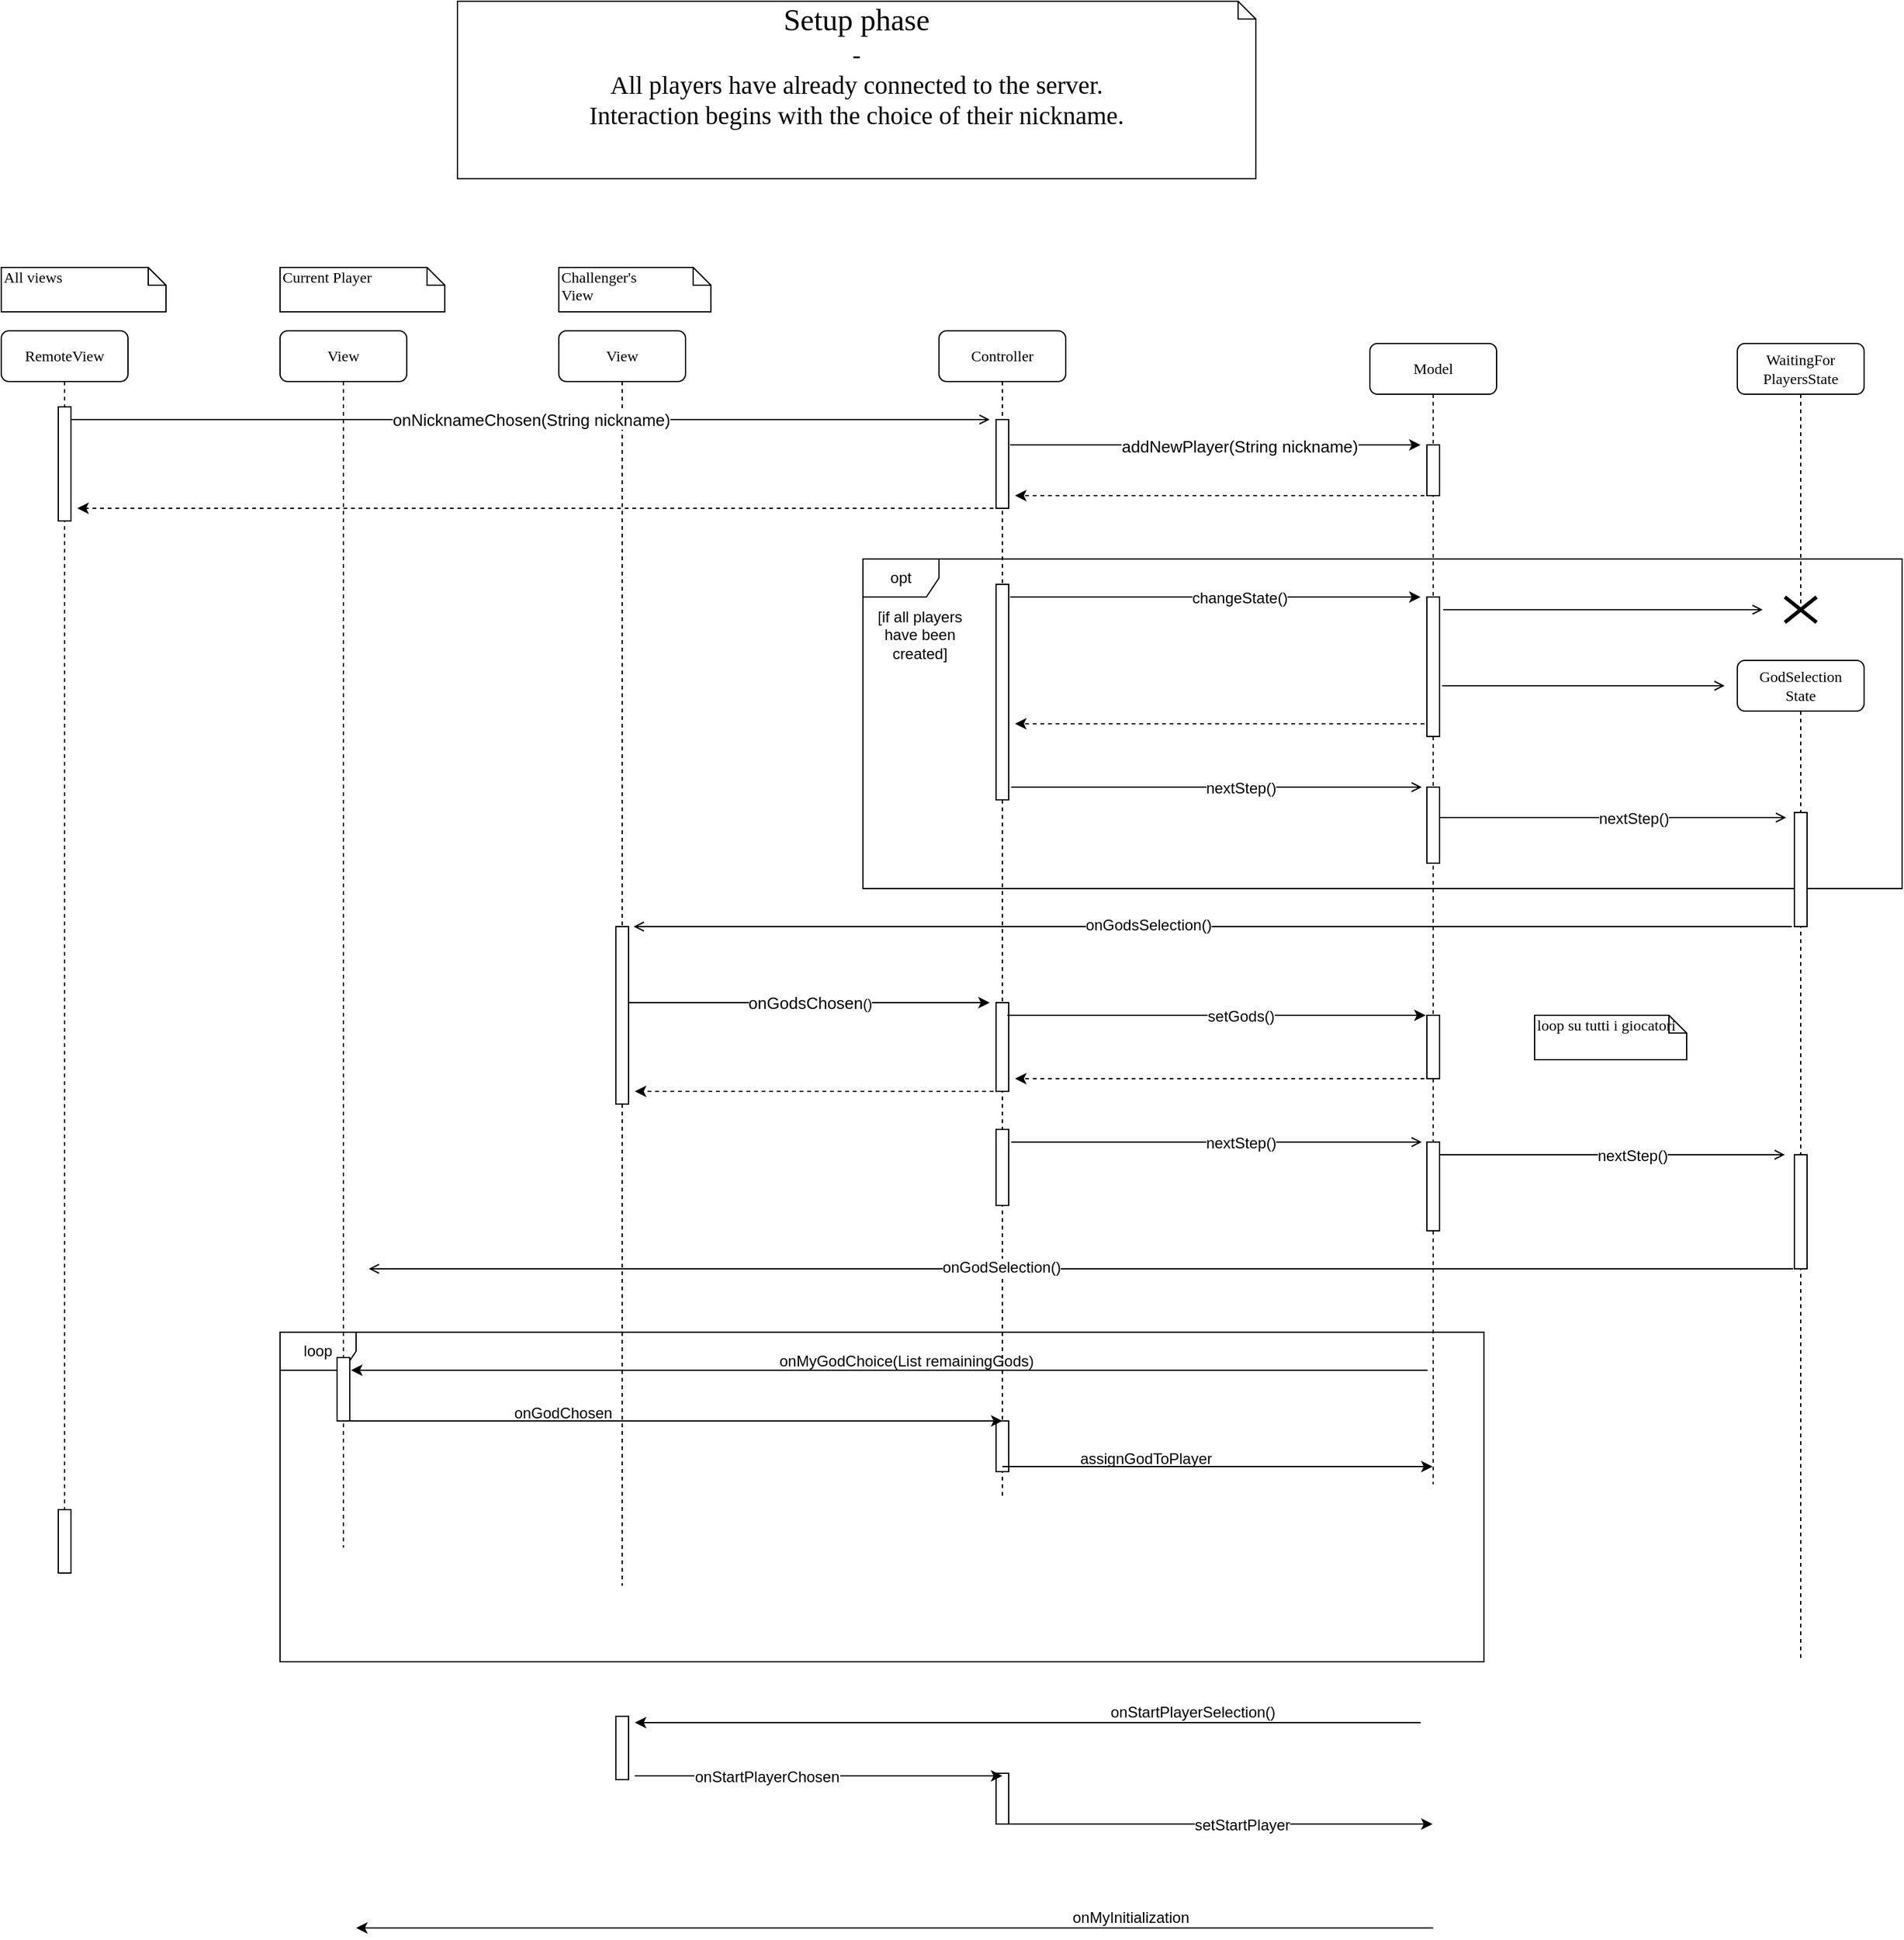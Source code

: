 <mxfile version="12.9.11" type="github">
  <diagram name="Page-1" id="13e1069c-82ec-6db2-03f1-153e76fe0fe0">
    <mxGraphModel dx="2700" dy="1988" grid="1" gridSize="10" guides="1" tooltips="1" connect="1" arrows="1" fold="1" page="1" pageScale="1" pageWidth="1100" pageHeight="850" background="#ffffff" math="0" shadow="0">
      <root>
        <mxCell id="0" />
        <mxCell id="1" parent="0" />
        <mxCell id="uwJSFORp2KSvlfQg615l-36" value="opt" style="shape=umlFrame;whiteSpace=wrap;html=1;" vertex="1" parent="1">
          <mxGeometry x="500" y="260" width="820" height="260" as="geometry" />
        </mxCell>
        <mxCell id="bR7B5GUu6-PVGY3v24WB-23" value="loop" style="shape=umlFrame;whiteSpace=wrap;html=1;" parent="1" vertex="1">
          <mxGeometry x="40" y="870" width="950" height="260" as="geometry" />
        </mxCell>
        <mxCell id="7baba1c4bc27f4b0-2" value="Controller" style="shape=umlLifeline;perimeter=lifelinePerimeter;whiteSpace=wrap;html=1;container=1;collapsible=0;recursiveResize=0;outlineConnect=0;rounded=1;shadow=0;comic=0;labelBackgroundColor=none;strokeWidth=1;fontFamily=Verdana;fontSize=12;align=center;connectable=0;allowArrows=0;" parent="1" vertex="1">
          <mxGeometry x="560" y="80" width="100" height="920" as="geometry" />
        </mxCell>
        <mxCell id="7baba1c4bc27f4b0-10" value="" style="html=1;points=[];perimeter=orthogonalPerimeter;rounded=0;shadow=0;comic=0;labelBackgroundColor=none;strokeWidth=1;fontFamily=Verdana;fontSize=12;align=center;connectable=0;allowArrows=0;" parent="7baba1c4bc27f4b0-2" vertex="1">
          <mxGeometry x="45" y="530" width="10" height="70" as="geometry" />
        </mxCell>
        <mxCell id="EFjnWQs_vYdncTiCEljQ-16" value="" style="html=1;points=[];perimeter=orthogonalPerimeter;rounded=0;shadow=0;comic=0;labelBackgroundColor=none;strokeWidth=1;fontFamily=Verdana;fontSize=12;align=center;connectable=0;allowArrows=0;" parent="7baba1c4bc27f4b0-2" vertex="1">
          <mxGeometry x="45" y="1138" width="10" height="40" as="geometry" />
        </mxCell>
        <mxCell id="bR7B5GUu6-PVGY3v24WB-7" value="" style="html=1;points=[];perimeter=orthogonalPerimeter;rounded=0;shadow=0;comic=0;labelBackgroundColor=none;strokeWidth=1;fontFamily=Verdana;fontSize=12;align=center;connectable=0;allowArrows=0;" parent="7baba1c4bc27f4b0-2" vertex="1">
          <mxGeometry x="45" y="860" width="10" height="40" as="geometry" />
        </mxCell>
        <mxCell id="uwJSFORp2KSvlfQg615l-4" value="" style="html=1;points=[];perimeter=orthogonalPerimeter;rounded=0;shadow=0;comic=0;labelBackgroundColor=none;strokeWidth=1;fontFamily=Verdana;fontSize=12;align=center;connectable=0;allowArrows=0;" vertex="1" parent="7baba1c4bc27f4b0-2">
          <mxGeometry x="45" y="70" width="10" height="70" as="geometry" />
        </mxCell>
        <mxCell id="uwJSFORp2KSvlfQg615l-16" value="" style="html=1;points=[];perimeter=orthogonalPerimeter;rounded=0;shadow=0;comic=0;labelBackgroundColor=none;strokeWidth=1;fontFamily=Verdana;fontSize=12;align=center;connectable=0;allowArrows=0;" vertex="1" parent="7baba1c4bc27f4b0-2">
          <mxGeometry x="45" y="200" width="10" height="170" as="geometry" />
        </mxCell>
        <mxCell id="uwJSFORp2KSvlfQg615l-43" value="" style="html=1;points=[];perimeter=orthogonalPerimeter;rounded=0;shadow=0;comic=0;labelBackgroundColor=none;strokeWidth=1;fontFamily=Verdana;fontSize=12;align=center;connectable=0;allowArrows=0;" vertex="1" parent="7baba1c4bc27f4b0-2">
          <mxGeometry x="45" y="630" width="10" height="60" as="geometry" />
        </mxCell>
        <mxCell id="7baba1c4bc27f4b0-3" value="Model" style="shape=umlLifeline;perimeter=lifelinePerimeter;whiteSpace=wrap;html=1;container=1;collapsible=0;recursiveResize=0;outlineConnect=0;rounded=1;shadow=0;comic=0;labelBackgroundColor=none;strokeWidth=1;fontFamily=Verdana;fontSize=12;align=center;" parent="1" vertex="1">
          <mxGeometry x="900" y="90" width="100" height="900" as="geometry" />
        </mxCell>
        <mxCell id="7baba1c4bc27f4b0-13" value="" style="html=1;points=[];perimeter=orthogonalPerimeter;rounded=0;shadow=0;comic=0;labelBackgroundColor=none;strokeWidth=1;fontFamily=Verdana;fontSize=12;align=center;" parent="7baba1c4bc27f4b0-3" vertex="1">
          <mxGeometry x="45" y="530" width="10" height="50" as="geometry" />
        </mxCell>
        <mxCell id="uwJSFORp2KSvlfQg615l-13" value="" style="html=1;points=[];perimeter=orthogonalPerimeter;rounded=0;shadow=0;comic=0;labelBackgroundColor=none;strokeWidth=1;fontFamily=Verdana;fontSize=12;align=center;connectable=0;allowArrows=0;" vertex="1" parent="7baba1c4bc27f4b0-3">
          <mxGeometry x="45" y="200" width="10" height="110" as="geometry" />
        </mxCell>
        <mxCell id="uwJSFORp2KSvlfQg615l-20" value="" style="html=1;points=[];perimeter=orthogonalPerimeter;rounded=0;shadow=0;comic=0;labelBackgroundColor=none;strokeWidth=1;fontFamily=Verdana;fontSize=12;align=center;connectable=0;allowArrows=0;" vertex="1" parent="7baba1c4bc27f4b0-3">
          <mxGeometry x="45" y="80" width="10" height="40" as="geometry" />
        </mxCell>
        <mxCell id="uwJSFORp2KSvlfQg615l-29" value="" style="html=1;points=[];perimeter=orthogonalPerimeter;rounded=0;shadow=0;comic=0;labelBackgroundColor=none;strokeWidth=1;fontFamily=Verdana;fontSize=12;align=center;connectable=0;allowArrows=0;" vertex="1" parent="7baba1c4bc27f4b0-3">
          <mxGeometry x="45" y="350" width="10" height="60" as="geometry" />
        </mxCell>
        <mxCell id="uwJSFORp2KSvlfQg615l-44" value="" style="html=1;points=[];perimeter=orthogonalPerimeter;rounded=0;shadow=0;comic=0;labelBackgroundColor=none;strokeWidth=1;fontFamily=Verdana;fontSize=12;align=center;connectable=0;allowArrows=0;" vertex="1" parent="7baba1c4bc27f4b0-3">
          <mxGeometry x="45" y="630" width="10" height="70" as="geometry" />
        </mxCell>
        <mxCell id="7baba1c4bc27f4b0-8" value="RemoteView" style="shape=umlLifeline;perimeter=lifelinePerimeter;whiteSpace=wrap;html=1;container=1;collapsible=0;recursiveResize=0;outlineConnect=0;rounded=1;shadow=0;comic=0;labelBackgroundColor=none;strokeWidth=1;fontFamily=Verdana;fontSize=12;align=center;connectable=0;allowArrows=0;" parent="1" vertex="1">
          <mxGeometry x="-180" y="80" width="100" height="960" as="geometry" />
        </mxCell>
        <mxCell id="bR7B5GUu6-PVGY3v24WB-14" value="" style="html=1;points=[];perimeter=orthogonalPerimeter;rounded=0;shadow=0;comic=0;labelBackgroundColor=none;strokeWidth=1;fontFamily=Verdana;fontSize=12;align=center;connectable=0;allowArrows=0;" parent="7baba1c4bc27f4b0-8" vertex="1">
          <mxGeometry x="45" y="930" width="10" height="50" as="geometry" />
        </mxCell>
        <mxCell id="uwJSFORp2KSvlfQg615l-1" value="" style="html=1;points=[];perimeter=orthogonalPerimeter;rounded=0;shadow=0;comic=0;labelBackgroundColor=none;strokeWidth=1;fontFamily=Verdana;fontSize=12;align=center;connectable=0;allowArrows=0;" vertex="1" parent="7baba1c4bc27f4b0-8">
          <mxGeometry x="45" y="60" width="10" height="90" as="geometry" />
        </mxCell>
        <mxCell id="7baba1c4bc27f4b0-40" value="All views" style="shape=note;whiteSpace=wrap;html=1;size=14;verticalAlign=top;align=left;spacingTop=-6;rounded=0;shadow=0;comic=0;labelBackgroundColor=none;strokeWidth=1;fontFamily=Verdana;fontSize=12" parent="1" vertex="1">
          <mxGeometry x="-180" y="30" width="130" height="35" as="geometry" />
        </mxCell>
        <mxCell id="EFjnWQs_vYdncTiCEljQ-4" value="View" style="shape=umlLifeline;perimeter=lifelinePerimeter;whiteSpace=wrap;html=1;container=1;collapsible=0;recursiveResize=0;outlineConnect=0;rounded=1;shadow=0;comic=0;labelBackgroundColor=none;strokeWidth=1;fontFamily=Verdana;fontSize=12;align=center;connectable=0;allowArrows=0;" parent="1" vertex="1">
          <mxGeometry x="260" y="80" width="100" height="990" as="geometry" />
        </mxCell>
        <mxCell id="uwJSFORp2KSvlfQg615l-35" value="" style="html=1;points=[];perimeter=orthogonalPerimeter;rounded=0;shadow=0;comic=0;labelBackgroundColor=none;strokeWidth=1;fontFamily=Verdana;fontSize=12;align=center;connectable=0;allowArrows=0;" vertex="1" parent="EFjnWQs_vYdncTiCEljQ-4">
          <mxGeometry x="45" y="470" width="10" height="140" as="geometry" />
        </mxCell>
        <mxCell id="uwJSFORp2KSvlfQg615l-40" value="" style="endArrow=classic;html=1;dashed=1;" edge="1" parent="EFjnWQs_vYdncTiCEljQ-4">
          <mxGeometry width="50" height="50" relative="1" as="geometry">
            <mxPoint x="343" y="140.0" as="sourcePoint" />
            <mxPoint x="-380" y="140" as="targetPoint" />
          </mxGeometry>
        </mxCell>
        <mxCell id="EFjnWQs_vYdncTiCEljQ-6" value="&lt;div&gt;Challenger&#39;s&lt;/div&gt;&lt;div&gt;View&lt;/div&gt;" style="shape=note;whiteSpace=wrap;html=1;size=14;verticalAlign=top;align=left;spacingTop=-6;rounded=0;shadow=0;comic=0;labelBackgroundColor=none;strokeWidth=1;fontFamily=Verdana;fontSize=12" parent="1" vertex="1">
          <mxGeometry x="260" y="30" width="120" height="35" as="geometry" />
        </mxCell>
        <mxCell id="EFjnWQs_vYdncTiCEljQ-7" value="&lt;div style=&quot;font-size: 20px&quot;&gt;&lt;font style=&quot;font-size: 24px&quot;&gt;Setup phase&lt;/font&gt;&lt;/div&gt;&lt;div style=&quot;font-size: 20px&quot;&gt;&lt;font style=&quot;font-size: 20px&quot;&gt;-&lt;/font&gt;&lt;/div&gt;&lt;div&gt;&lt;font style=&quot;font-size: 20px&quot;&gt;All players have already connected to the server.&lt;/font&gt;&lt;/div&gt;&lt;div&gt;&lt;font style=&quot;font-size: 20px&quot;&gt;Interaction begins with the choice of their nickname.&lt;/font&gt;&lt;/div&gt;" style="shape=note;whiteSpace=wrap;html=1;size=14;verticalAlign=top;align=center;spacingTop=-6;rounded=0;shadow=0;comic=0;labelBackgroundColor=none;strokeWidth=1;fontFamily=Verdana;fontSize=12" parent="1" vertex="1">
          <mxGeometry x="180" y="-180" width="630" height="140" as="geometry" />
        </mxCell>
        <mxCell id="EFjnWQs_vYdncTiCEljQ-8" value="&lt;font style=&quot;font-size: 13px&quot;&gt;onGodsChosen&lt;/font&gt;()" style="endArrow=classic;html=1;" parent="1" edge="1">
          <mxGeometry width="50" height="50" relative="1" as="geometry">
            <mxPoint x="315" y="610" as="sourcePoint" />
            <mxPoint x="600" y="610" as="targetPoint" />
          </mxGeometry>
        </mxCell>
        <mxCell id="EFjnWQs_vYdncTiCEljQ-10" value="" style="endArrow=classic;html=1;" parent="1" edge="1">
          <mxGeometry width="50" height="50" relative="1" as="geometry">
            <mxPoint x="614" y="620" as="sourcePoint" />
            <mxPoint x="944" y="620" as="targetPoint" />
          </mxGeometry>
        </mxCell>
        <mxCell id="EFjnWQs_vYdncTiCEljQ-12" value="setGods()" style="text;html=1;align=center;verticalAlign=middle;resizable=0;points=[];labelBackgroundColor=#ffffff;" parent="EFjnWQs_vYdncTiCEljQ-10" vertex="1" connectable="0">
          <mxGeometry x="0.113" y="-1" relative="1" as="geometry">
            <mxPoint as="offset" />
          </mxGeometry>
        </mxCell>
        <mxCell id="EFjnWQs_vYdncTiCEljQ-13" value="" style="endArrow=classic;html=1;" parent="1" edge="1">
          <mxGeometry width="50" height="50" relative="1" as="geometry">
            <mxPoint x="320" y="1220" as="sourcePoint" />
            <mxPoint x="610" y="1220" as="targetPoint" />
          </mxGeometry>
        </mxCell>
        <mxCell id="EFjnWQs_vYdncTiCEljQ-15" value="onStartPlayerChosen" style="text;html=1;align=center;verticalAlign=middle;resizable=0;points=[];labelBackgroundColor=#ffffff;" parent="EFjnWQs_vYdncTiCEljQ-13" vertex="1" connectable="0">
          <mxGeometry x="-0.283" y="-1" relative="1" as="geometry">
            <mxPoint as="offset" />
          </mxGeometry>
        </mxCell>
        <mxCell id="bR7B5GUu6-PVGY3v24WB-1" value="" style="endArrow=classic;html=1;" parent="1" edge="1">
          <mxGeometry width="50" height="50" relative="1" as="geometry">
            <mxPoint x="610" y="1258" as="sourcePoint" />
            <mxPoint x="949.5" y="1258" as="targetPoint" />
          </mxGeometry>
        </mxCell>
        <mxCell id="bR7B5GUu6-PVGY3v24WB-2" value="setStartPlayer" style="text;html=1;align=center;verticalAlign=middle;resizable=0;points=[];labelBackgroundColor=#ffffff;" parent="bR7B5GUu6-PVGY3v24WB-1" vertex="1" connectable="0">
          <mxGeometry x="0.113" y="-1" relative="1" as="geometry">
            <mxPoint as="offset" />
          </mxGeometry>
        </mxCell>
        <mxCell id="bR7B5GUu6-PVGY3v24WB-4" value="" style="endArrow=classic;html=1;" parent="1" edge="1">
          <mxGeometry width="50" height="50" relative="1" as="geometry">
            <mxPoint x="945.5" y="900" as="sourcePoint" />
            <mxPoint x="96" y="900" as="targetPoint" />
          </mxGeometry>
        </mxCell>
        <mxCell id="bR7B5GUu6-PVGY3v24WB-5" value="onMyGodChoice(List remainingGods)" style="text;html=1;align=center;verticalAlign=middle;resizable=0;points=[];" parent="bR7B5GUu6-PVGY3v24WB-4" vertex="1" connectable="0">
          <mxGeometry x="-0.123" y="1" relative="1" as="geometry">
            <mxPoint x="-39" y="-8" as="offset" />
          </mxGeometry>
        </mxCell>
        <mxCell id="bR7B5GUu6-PVGY3v24WB-6" value="" style="endArrow=classic;html=1;" parent="1" edge="1">
          <mxGeometry width="50" height="50" relative="1" as="geometry">
            <mxPoint x="90" y="940" as="sourcePoint" />
            <mxPoint x="610" y="940" as="targetPoint" />
          </mxGeometry>
        </mxCell>
        <mxCell id="bR7B5GUu6-PVGY3v24WB-8" value="onGodChosen" style="text;html=1;align=center;verticalAlign=middle;resizable=0;points=[];" parent="bR7B5GUu6-PVGY3v24WB-6" vertex="1" connectable="0">
          <mxGeometry x="-0.336" y="4" relative="1" as="geometry">
            <mxPoint y="-2" as="offset" />
          </mxGeometry>
        </mxCell>
        <mxCell id="bR7B5GUu6-PVGY3v24WB-9" value="" style="endArrow=classic;html=1;" parent="1" edge="1">
          <mxGeometry width="50" height="50" relative="1" as="geometry">
            <mxPoint x="610" y="976" as="sourcePoint" />
            <mxPoint x="949.5" y="976" as="targetPoint" />
          </mxGeometry>
        </mxCell>
        <mxCell id="bR7B5GUu6-PVGY3v24WB-10" value="assignGodToPlayer" style="text;html=1;align=center;verticalAlign=middle;resizable=0;points=[];" parent="bR7B5GUu6-PVGY3v24WB-9" vertex="1" connectable="0">
          <mxGeometry x="-0.336" y="4" relative="1" as="geometry">
            <mxPoint y="-2" as="offset" />
          </mxGeometry>
        </mxCell>
        <mxCell id="bR7B5GUu6-PVGY3v24WB-11" value="" style="html=1;points=[];perimeter=orthogonalPerimeter;rounded=0;shadow=0;comic=0;labelBackgroundColor=none;strokeWidth=1;fontFamily=Verdana;fontSize=12;align=center;connectable=0;allowArrows=0;" parent="1" vertex="1">
          <mxGeometry x="305" y="1173" width="10" height="50" as="geometry" />
        </mxCell>
        <mxCell id="bR7B5GUu6-PVGY3v24WB-12" value="" style="endArrow=classic;html=1;" parent="1" edge="1">
          <mxGeometry width="50" height="50" relative="1" as="geometry">
            <mxPoint x="940" y="1178" as="sourcePoint" />
            <mxPoint x="320" y="1178" as="targetPoint" />
          </mxGeometry>
        </mxCell>
        <mxCell id="bR7B5GUu6-PVGY3v24WB-25" value="onStartPlayerSelection()" style="text;html=1;align=center;verticalAlign=middle;resizable=0;points=[];" parent="bR7B5GUu6-PVGY3v24WB-12" vertex="1" connectable="0">
          <mxGeometry x="-0.423" y="-3" relative="1" as="geometry">
            <mxPoint x="-1" y="-5" as="offset" />
          </mxGeometry>
        </mxCell>
        <mxCell id="bR7B5GUu6-PVGY3v24WB-17" value="View" style="shape=umlLifeline;perimeter=lifelinePerimeter;whiteSpace=wrap;html=1;container=1;collapsible=0;recursiveResize=0;outlineConnect=0;rounded=1;shadow=0;comic=0;labelBackgroundColor=none;strokeWidth=1;fontFamily=Verdana;fontSize=12;align=center;connectable=0;allowArrows=0;" parent="1" vertex="1">
          <mxGeometry x="40" y="80" width="100" height="960" as="geometry" />
        </mxCell>
        <mxCell id="bR7B5GUu6-PVGY3v24WB-18" value="" style="html=1;points=[];perimeter=orthogonalPerimeter;rounded=0;shadow=0;comic=0;labelBackgroundColor=none;strokeWidth=1;fontFamily=Verdana;fontSize=12;align=center;connectable=0;allowArrows=0;" parent="bR7B5GUu6-PVGY3v24WB-17" vertex="1">
          <mxGeometry x="45" y="810" width="10" height="50" as="geometry" />
        </mxCell>
        <mxCell id="bR7B5GUu6-PVGY3v24WB-20" value="Current Player" style="shape=note;whiteSpace=wrap;html=1;size=14;verticalAlign=top;align=left;spacingTop=-6;rounded=0;shadow=0;comic=0;labelBackgroundColor=none;strokeWidth=1;fontFamily=Verdana;fontSize=12" parent="1" vertex="1">
          <mxGeometry x="40" y="30" width="130" height="35" as="geometry" />
        </mxCell>
        <mxCell id="bR7B5GUu6-PVGY3v24WB-24" value="loop su tutti i giocatori" style="shape=note;whiteSpace=wrap;html=1;size=14;verticalAlign=top;align=left;spacingTop=-6;rounded=0;shadow=0;comic=0;labelBackgroundColor=none;strokeWidth=1;fontFamily=Verdana;fontSize=12" parent="1" vertex="1">
          <mxGeometry x="1030" y="620" width="120" height="35" as="geometry" />
        </mxCell>
        <mxCell id="bR7B5GUu6-PVGY3v24WB-27" value="" style="endArrow=classic;html=1;" parent="1" edge="1">
          <mxGeometry width="50" height="50" relative="1" as="geometry">
            <mxPoint x="950" y="1340" as="sourcePoint" />
            <mxPoint x="100" y="1340" as="targetPoint" />
          </mxGeometry>
        </mxCell>
        <mxCell id="bR7B5GUu6-PVGY3v24WB-29" value="onMyInitialization" style="text;html=1;align=center;verticalAlign=middle;resizable=0;points=[];" parent="bR7B5GUu6-PVGY3v24WB-27" vertex="1" connectable="0">
          <mxGeometry x="-0.438" y="1" relative="1" as="geometry">
            <mxPoint y="-9" as="offset" />
          </mxGeometry>
        </mxCell>
        <mxCell id="uwJSFORp2KSvlfQg615l-2" value="&lt;font style=&quot;font-size: 13px&quot;&gt;onNicknameChosen(String nickname)&lt;/font&gt;" style="endArrow=open;html=1;endFill=0;" edge="1" parent="1">
          <mxGeometry width="50" height="50" relative="1" as="geometry">
            <mxPoint x="-125" y="150" as="sourcePoint" />
            <mxPoint x="600" y="150" as="targetPoint" />
          </mxGeometry>
        </mxCell>
        <mxCell id="uwJSFORp2KSvlfQg615l-6" value="" style="endArrow=classic;html=1;" edge="1" parent="1">
          <mxGeometry width="50" height="50" relative="1" as="geometry">
            <mxPoint x="616" y="170" as="sourcePoint" />
            <mxPoint x="940" y="170" as="targetPoint" />
          </mxGeometry>
        </mxCell>
        <mxCell id="uwJSFORp2KSvlfQg615l-7" value="&lt;font style=&quot;font-size: 13px&quot;&gt;addNewPlayer(String nickname)&lt;/font&gt;" style="text;html=1;align=center;verticalAlign=middle;resizable=0;points=[];labelBackgroundColor=#ffffff;" vertex="1" connectable="0" parent="uwJSFORp2KSvlfQg615l-6">
          <mxGeometry x="0.113" y="-1" relative="1" as="geometry">
            <mxPoint as="offset" />
          </mxGeometry>
        </mxCell>
        <mxCell id="uwJSFORp2KSvlfQg615l-17" value="" style="endArrow=classic;html=1;" edge="1" parent="1">
          <mxGeometry width="50" height="50" relative="1" as="geometry">
            <mxPoint x="616" y="290" as="sourcePoint" />
            <mxPoint x="940" y="290" as="targetPoint" />
          </mxGeometry>
        </mxCell>
        <mxCell id="uwJSFORp2KSvlfQg615l-18" value="changeState()" style="text;html=1;align=center;verticalAlign=middle;resizable=0;points=[];labelBackgroundColor=#ffffff;" vertex="1" connectable="0" parent="uwJSFORp2KSvlfQg615l-17">
          <mxGeometry x="0.113" y="-1" relative="1" as="geometry">
            <mxPoint as="offset" />
          </mxGeometry>
        </mxCell>
        <mxCell id="uwJSFORp2KSvlfQg615l-21" value="&lt;div&gt;GodSelection&lt;/div&gt;&lt;div&gt;State&lt;br&gt;&lt;/div&gt;" style="shape=umlLifeline;perimeter=lifelinePerimeter;whiteSpace=wrap;html=1;container=1;collapsible=0;recursiveResize=0;outlineConnect=0;rounded=1;shadow=0;comic=0;labelBackgroundColor=none;strokeWidth=1;fontFamily=Verdana;fontSize=12;align=center;connectable=0;allowArrows=0;" vertex="1" parent="1">
          <mxGeometry x="1190" y="340" width="100" height="790" as="geometry" />
        </mxCell>
        <mxCell id="uwJSFORp2KSvlfQg615l-30" value="" style="html=1;points=[];perimeter=orthogonalPerimeter;rounded=0;shadow=0;comic=0;labelBackgroundColor=none;strokeWidth=1;fontFamily=Verdana;fontSize=12;align=center;connectable=0;allowArrows=0;" vertex="1" parent="uwJSFORp2KSvlfQg615l-21">
          <mxGeometry x="45" y="120" width="10" height="90" as="geometry" />
        </mxCell>
        <mxCell id="uwJSFORp2KSvlfQg615l-49" value="" style="html=1;points=[];perimeter=orthogonalPerimeter;rounded=0;shadow=0;comic=0;labelBackgroundColor=none;strokeWidth=1;fontFamily=Verdana;fontSize=12;align=center;connectable=0;allowArrows=0;" vertex="1" parent="uwJSFORp2KSvlfQg615l-21">
          <mxGeometry x="45" y="390" width="10" height="90" as="geometry" />
        </mxCell>
        <mxCell id="uwJSFORp2KSvlfQg615l-22" value="" style="shape=umlDestroy;whiteSpace=wrap;html=1;strokeWidth=3;" vertex="1" parent="1">
          <mxGeometry x="1227.5" y="290" width="25" height="20" as="geometry" />
        </mxCell>
        <mxCell id="uwJSFORp2KSvlfQg615l-23" value="" style="endArrow=open;html=1;endFill=0;" edge="1" parent="1">
          <mxGeometry width="50" height="50" relative="1" as="geometry">
            <mxPoint x="958" y="300" as="sourcePoint" />
            <mxPoint x="1210" y="300" as="targetPoint" />
          </mxGeometry>
        </mxCell>
        <mxCell id="uwJSFORp2KSvlfQg615l-25" value="" style="endArrow=open;html=1;endFill=0;" edge="1" parent="1">
          <mxGeometry width="50" height="50" relative="1" as="geometry">
            <mxPoint x="957" y="360" as="sourcePoint" />
            <mxPoint x="1180" y="360" as="targetPoint" />
          </mxGeometry>
        </mxCell>
        <mxCell id="uwJSFORp2KSvlfQg615l-26" value="" style="endArrow=classic;html=1;dashed=1;" edge="1" parent="1">
          <mxGeometry width="50" height="50" relative="1" as="geometry">
            <mxPoint x="943" y="390" as="sourcePoint" />
            <mxPoint x="620" y="390" as="targetPoint" />
          </mxGeometry>
        </mxCell>
        <mxCell id="uwJSFORp2KSvlfQg615l-27" value="" style="endArrow=open;html=1;endFill=0;" edge="1" parent="1">
          <mxGeometry width="50" height="50" relative="1" as="geometry">
            <mxPoint x="617" y="440" as="sourcePoint" />
            <mxPoint x="941" y="440" as="targetPoint" />
          </mxGeometry>
        </mxCell>
        <mxCell id="uwJSFORp2KSvlfQg615l-28" value="nextStep()" style="text;html=1;align=center;verticalAlign=middle;resizable=0;points=[];labelBackgroundColor=#ffffff;" vertex="1" connectable="0" parent="uwJSFORp2KSvlfQg615l-27">
          <mxGeometry x="0.113" y="-1" relative="1" as="geometry">
            <mxPoint as="offset" />
          </mxGeometry>
        </mxCell>
        <mxCell id="uwJSFORp2KSvlfQg615l-31" value="" style="endArrow=open;html=1;endFill=0;" edge="1" parent="1">
          <mxGeometry width="50" height="50" relative="1" as="geometry">
            <mxPoint x="955.5" y="464" as="sourcePoint" />
            <mxPoint x="1228.5" y="464" as="targetPoint" />
          </mxGeometry>
        </mxCell>
        <mxCell id="uwJSFORp2KSvlfQg615l-32" value="nextStep()" style="text;html=1;align=center;verticalAlign=middle;resizable=0;points=[];labelBackgroundColor=#ffffff;" vertex="1" connectable="0" parent="uwJSFORp2KSvlfQg615l-31">
          <mxGeometry x="0.113" y="-1" relative="1" as="geometry">
            <mxPoint as="offset" />
          </mxGeometry>
        </mxCell>
        <mxCell id="uwJSFORp2KSvlfQg615l-33" value="" style="endArrow=open;html=1;endFill=0;" edge="1" parent="1">
          <mxGeometry width="50" height="50" relative="1" as="geometry">
            <mxPoint x="1233" y="550" as="sourcePoint" />
            <mxPoint x="319" y="550" as="targetPoint" />
          </mxGeometry>
        </mxCell>
        <mxCell id="uwJSFORp2KSvlfQg615l-34" value="onGodsSelection()" style="text;html=1;align=center;verticalAlign=middle;resizable=0;points=[];labelBackgroundColor=#ffffff;" vertex="1" connectable="0" parent="uwJSFORp2KSvlfQg615l-33">
          <mxGeometry x="0.113" y="-1" relative="1" as="geometry">
            <mxPoint as="offset" />
          </mxGeometry>
        </mxCell>
        <mxCell id="uwJSFORp2KSvlfQg615l-37" value="[if all players have been created]" style="text;html=1;strokeColor=none;fillColor=none;align=center;verticalAlign=middle;whiteSpace=wrap;rounded=0;" vertex="1" parent="1">
          <mxGeometry x="500" y="310" width="90" height="20" as="geometry" />
        </mxCell>
        <mxCell id="EFjnWQs_vYdncTiCEljQ-2" value="&lt;div&gt;WaitingFor&lt;/div&gt;&lt;div&gt;PlayersState&lt;br&gt;&lt;/div&gt;" style="shape=umlLifeline;perimeter=lifelinePerimeter;whiteSpace=wrap;html=1;container=1;collapsible=0;recursiveResize=0;outlineConnect=0;rounded=1;shadow=0;comic=0;labelBackgroundColor=none;strokeWidth=1;fontFamily=Verdana;fontSize=12;align=center;connectable=0;allowArrows=0;" parent="1" vertex="1">
          <mxGeometry x="1190" y="90" width="100" height="210" as="geometry" />
        </mxCell>
        <mxCell id="uwJSFORp2KSvlfQg615l-39" value="" style="endArrow=classic;html=1;dashed=1;" edge="1" parent="1">
          <mxGeometry width="50" height="50" relative="1" as="geometry">
            <mxPoint x="943" y="210" as="sourcePoint" />
            <mxPoint x="620" y="210" as="targetPoint" />
          </mxGeometry>
        </mxCell>
        <mxCell id="uwJSFORp2KSvlfQg615l-41" value="" style="endArrow=classic;html=1;dashed=1;" edge="1" parent="1">
          <mxGeometry width="50" height="50" relative="1" as="geometry">
            <mxPoint x="943" y="670" as="sourcePoint" />
            <mxPoint x="620" y="670" as="targetPoint" />
          </mxGeometry>
        </mxCell>
        <mxCell id="uwJSFORp2KSvlfQg615l-42" value="" style="endArrow=classic;html=1;dashed=1;" edge="1" parent="1">
          <mxGeometry width="50" height="50" relative="1" as="geometry">
            <mxPoint x="603" y="680" as="sourcePoint" />
            <mxPoint x="320" y="680" as="targetPoint" />
          </mxGeometry>
        </mxCell>
        <mxCell id="uwJSFORp2KSvlfQg615l-45" value="" style="endArrow=open;html=1;endFill=0;" edge="1" parent="1">
          <mxGeometry width="50" height="50" relative="1" as="geometry">
            <mxPoint x="617" y="720" as="sourcePoint" />
            <mxPoint x="941.0" y="720" as="targetPoint" />
          </mxGeometry>
        </mxCell>
        <mxCell id="uwJSFORp2KSvlfQg615l-46" value="nextStep()" style="text;html=1;align=center;verticalAlign=middle;resizable=0;points=[];labelBackgroundColor=#ffffff;" vertex="1" connectable="0" parent="uwJSFORp2KSvlfQg615l-45">
          <mxGeometry x="0.113" y="-1" relative="1" as="geometry">
            <mxPoint as="offset" />
          </mxGeometry>
        </mxCell>
        <mxCell id="uwJSFORp2KSvlfQg615l-47" value="" style="endArrow=open;html=1;endFill=0;" edge="1" parent="1">
          <mxGeometry width="50" height="50" relative="1" as="geometry">
            <mxPoint x="954.5" y="730" as="sourcePoint" />
            <mxPoint x="1227.5" y="730" as="targetPoint" />
          </mxGeometry>
        </mxCell>
        <mxCell id="uwJSFORp2KSvlfQg615l-48" value="nextStep()" style="text;html=1;align=center;verticalAlign=middle;resizable=0;points=[];labelBackgroundColor=#ffffff;" vertex="1" connectable="0" parent="uwJSFORp2KSvlfQg615l-47">
          <mxGeometry x="0.113" y="-1" relative="1" as="geometry">
            <mxPoint as="offset" />
          </mxGeometry>
        </mxCell>
        <mxCell id="uwJSFORp2KSvlfQg615l-50" value="" style="endArrow=open;html=1;endFill=0;" edge="1" parent="1">
          <mxGeometry width="50" height="50" relative="1" as="geometry">
            <mxPoint x="1234" y="820" as="sourcePoint" />
            <mxPoint x="110" y="820" as="targetPoint" />
          </mxGeometry>
        </mxCell>
        <mxCell id="uwJSFORp2KSvlfQg615l-51" value="onGodSelection()" style="text;html=1;align=center;verticalAlign=middle;resizable=0;points=[];labelBackgroundColor=#ffffff;" vertex="1" connectable="0" parent="uwJSFORp2KSvlfQg615l-50">
          <mxGeometry x="0.113" y="-1" relative="1" as="geometry">
            <mxPoint as="offset" />
          </mxGeometry>
        </mxCell>
      </root>
    </mxGraphModel>
  </diagram>
</mxfile>
